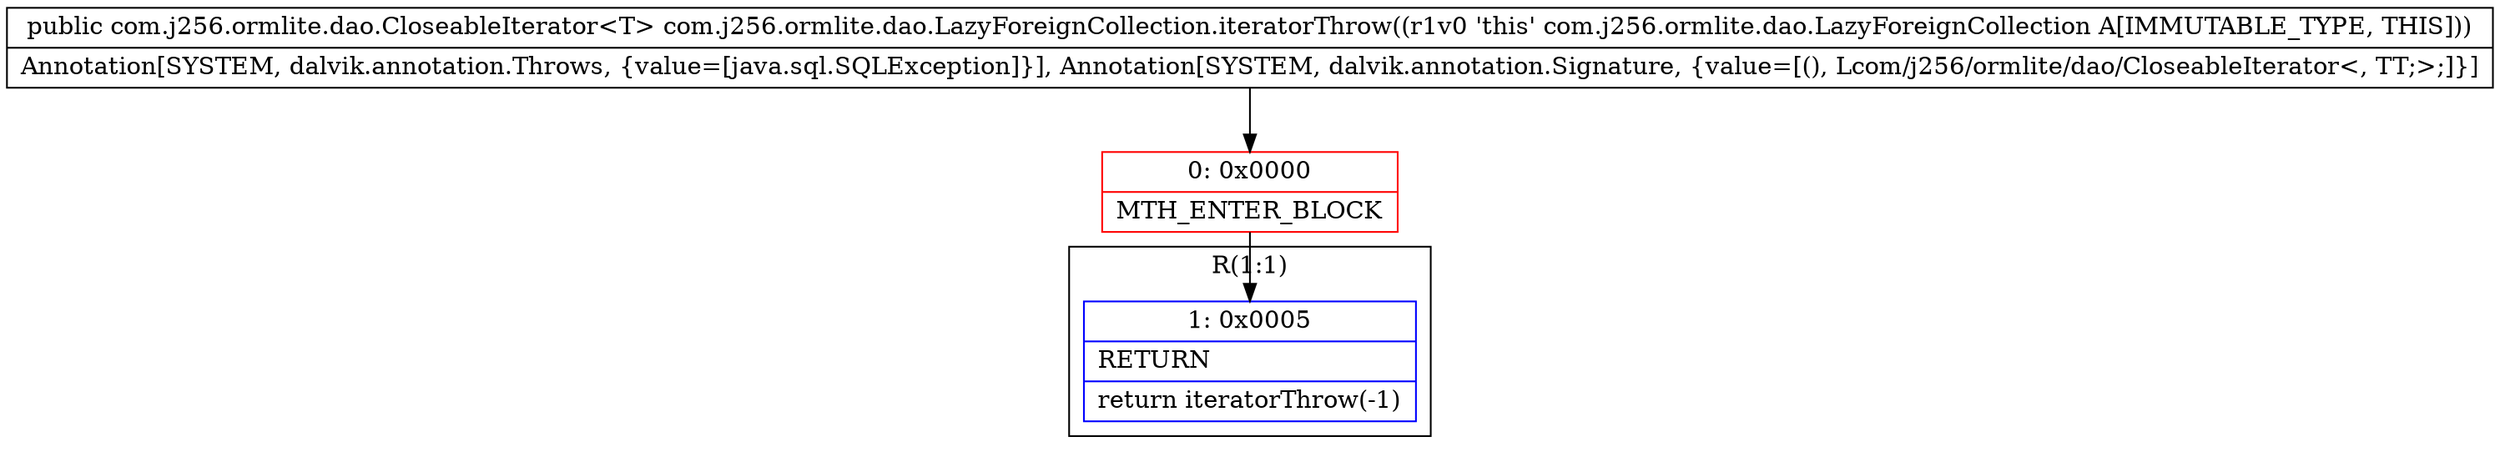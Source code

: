 digraph "CFG forcom.j256.ormlite.dao.LazyForeignCollection.iteratorThrow()Lcom\/j256\/ormlite\/dao\/CloseableIterator;" {
subgraph cluster_Region_465932481 {
label = "R(1:1)";
node [shape=record,color=blue];
Node_1 [shape=record,label="{1\:\ 0x0005|RETURN\l|return iteratorThrow(\-1)\l}"];
}
Node_0 [shape=record,color=red,label="{0\:\ 0x0000|MTH_ENTER_BLOCK\l}"];
MethodNode[shape=record,label="{public com.j256.ormlite.dao.CloseableIterator\<T\> com.j256.ormlite.dao.LazyForeignCollection.iteratorThrow((r1v0 'this' com.j256.ormlite.dao.LazyForeignCollection A[IMMUTABLE_TYPE, THIS]))  | Annotation[SYSTEM, dalvik.annotation.Throws, \{value=[java.sql.SQLException]\}], Annotation[SYSTEM, dalvik.annotation.Signature, \{value=[(), Lcom\/j256\/ormlite\/dao\/CloseableIterator\<, TT;\>;]\}]\l}"];
MethodNode -> Node_0;
Node_0 -> Node_1;
}

